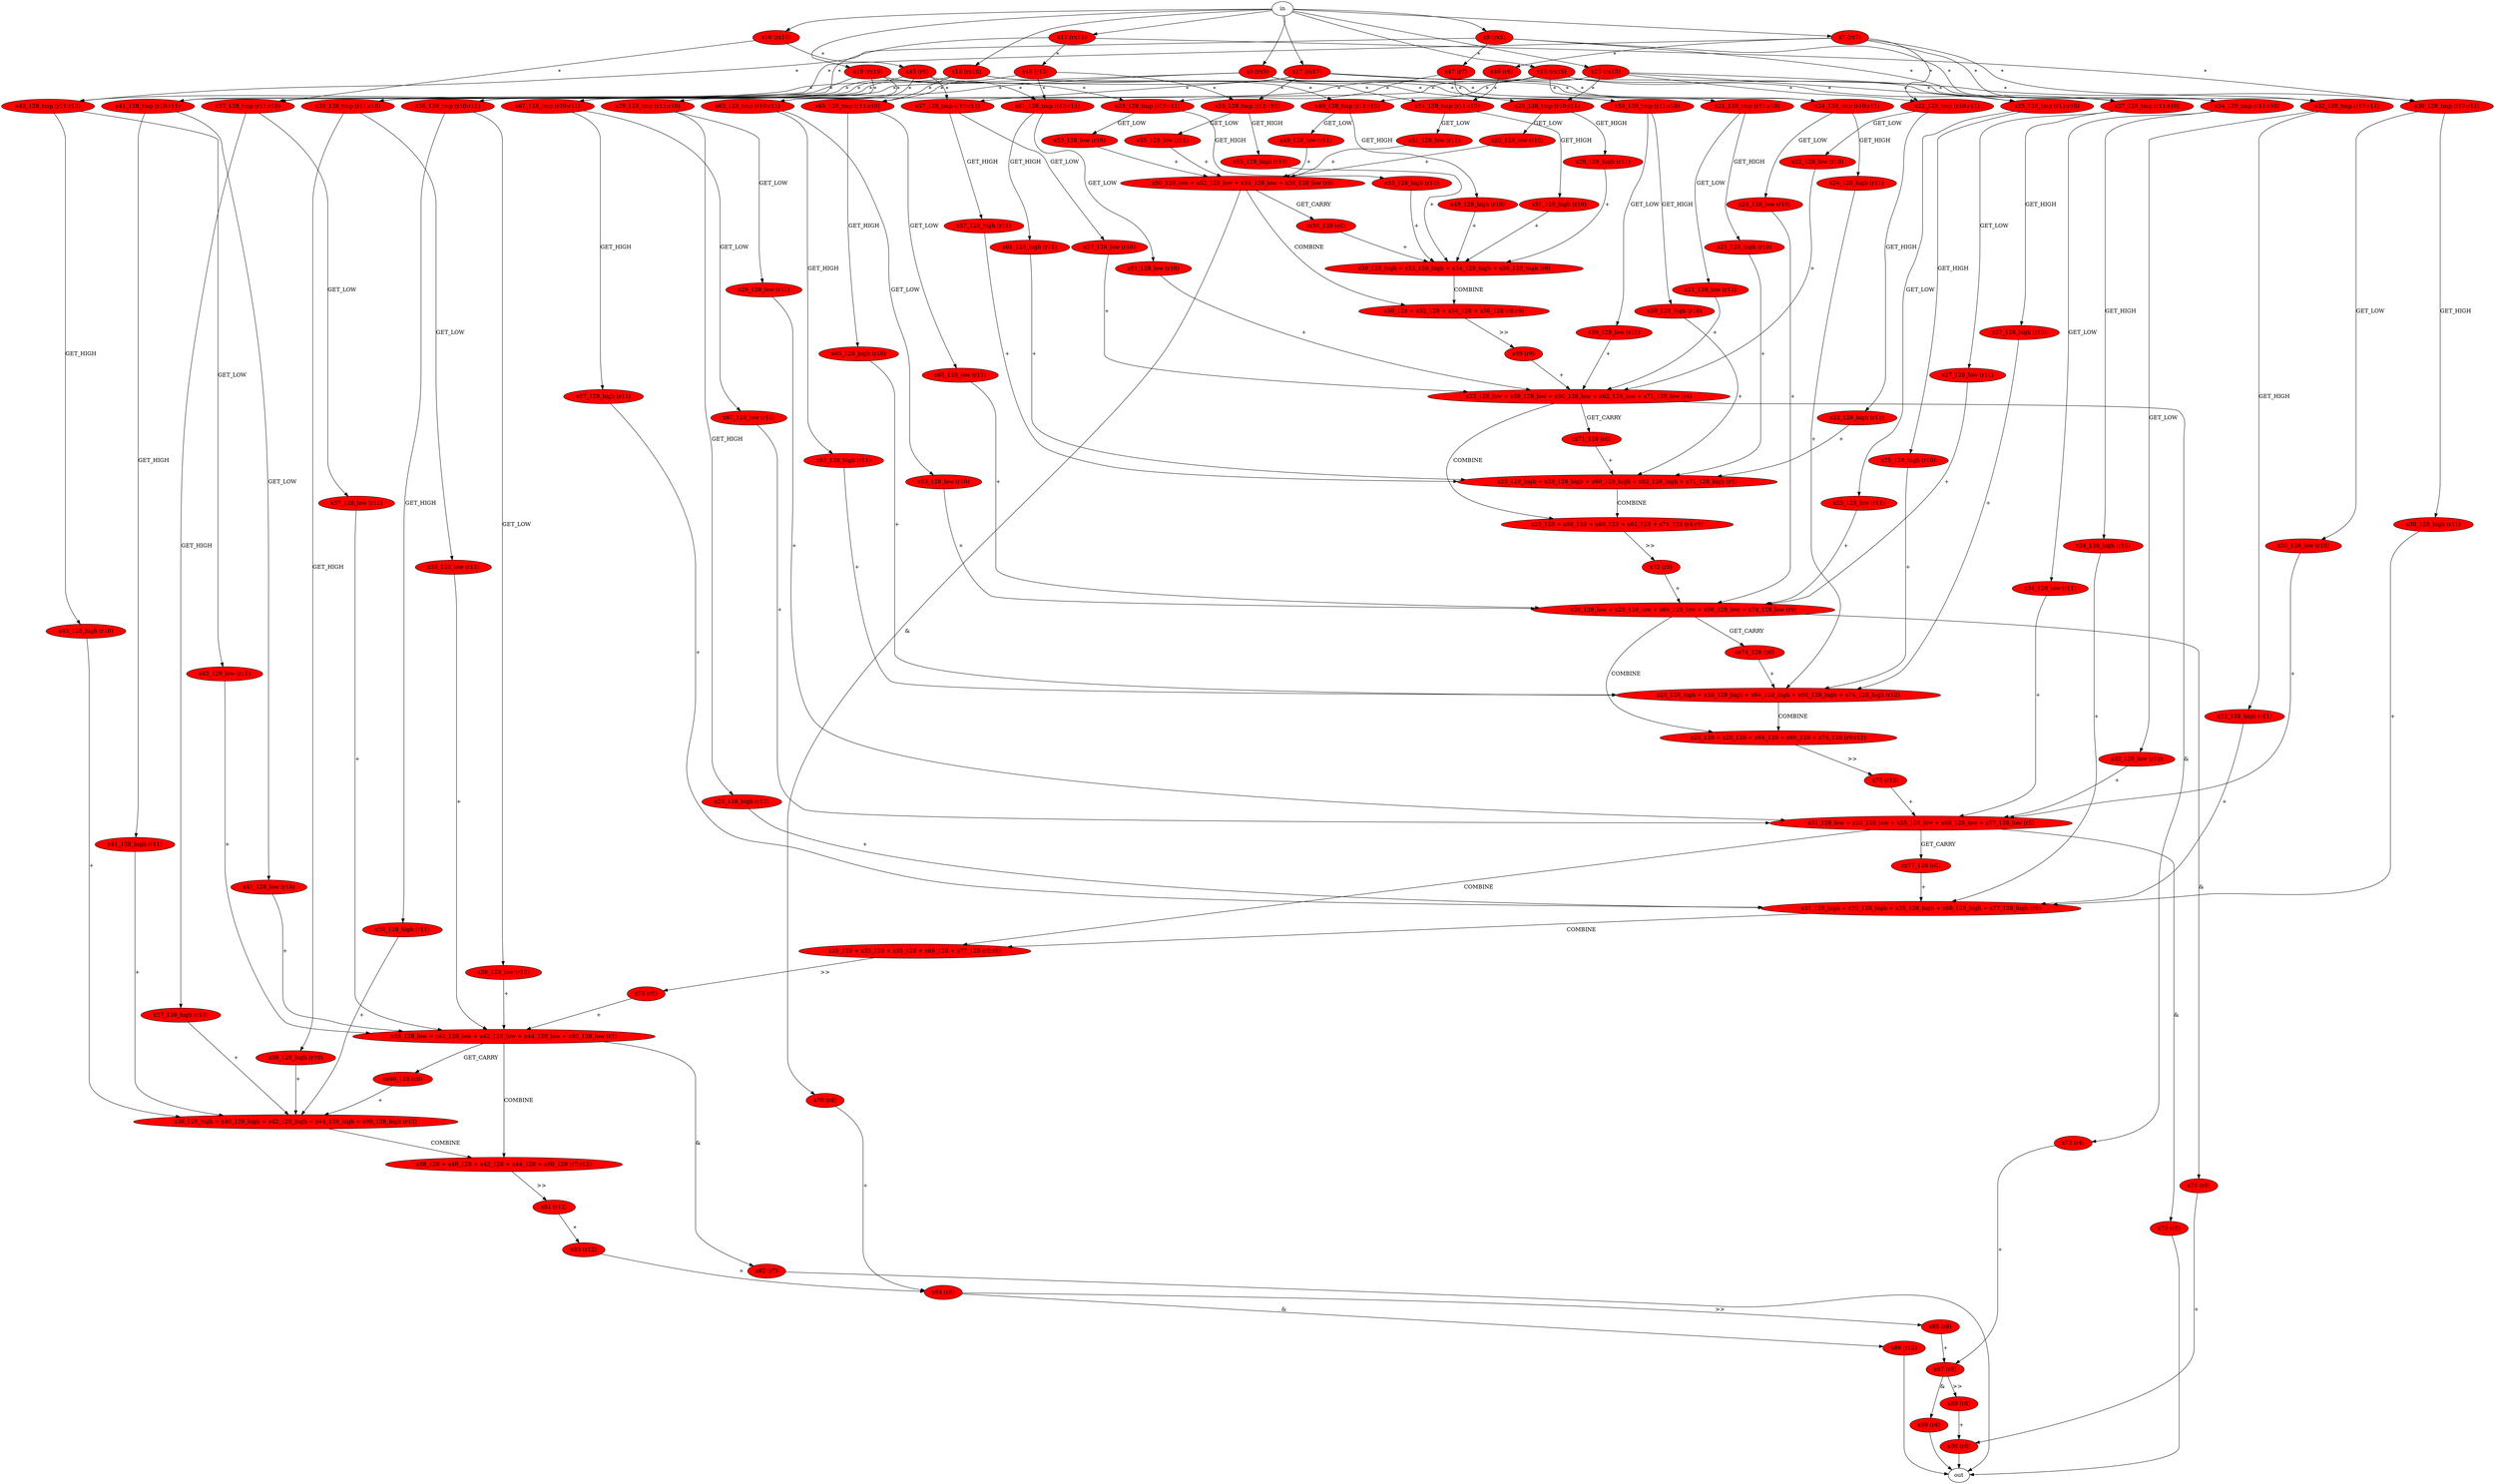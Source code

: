 digraph G {
    x5 [label="x5 (rx5)" , style="filled", fillcolor="red"];
    x7 [label="x7 (rx7)" , style="filled", fillcolor="red"];
    x9 [label="x9 (rx9)" , style="filled", fillcolor="red"];
    x10 [label="x10 (rx10)" , style="filled", fillcolor="red"];
    x11 [label="x11 (rx11)" , style="filled", fillcolor="red"];
    x13 [label="x13 (rx13)" , style="filled", fillcolor="red"];
    x15 [label="x15 (rx15)" , style="filled", fillcolor="red"];
    x17 [label="x17 (rx17)" , style="filled", fillcolor="red"];
    x18 [label="x18 (rx18)" , style="filled", fillcolor="red"];
    x19 [label="x19 (rx19)" , style="filled", fillcolor="red"];
    x20_128_high [label="x20_128_high (r11)" , style="filled", fillcolor="red"];
    x20_128_low [label="x20_128_low (r10)" , style="filled", fillcolor="red"];
    x20_128_tmp [label="x20_128_tmp (r10:r11)" , style="filled", fillcolor="red"];
    x21_128_high [label="x21_128_high (r10)" , style="filled", fillcolor="red"];
    x21_128_low [label="x21_128_low (r11)" , style="filled", fillcolor="red"];
    x21_128_tmp [label="x21_128_tmp (r11:r10)" , style="filled", fillcolor="red"];
    x22_128_high [label="x22_128_high (r11)" , style="filled", fillcolor="red"];
    x22_128_low [label="x22_128_low (r10)" , style="filled", fillcolor="red"];
    x22_128_tmp [label="x22_128_tmp (r10:r11)" , style="filled", fillcolor="red"];
    x24_128_high [label="x24_128_high (r11)" , style="filled", fillcolor="red"];
    x24_128_low [label="x24_128_low (r10)" , style="filled", fillcolor="red"];
    x24_128_tmp [label="x24_128_tmp (r10:r11)" , style="filled", fillcolor="red"];
    x25_128_high [label="x25_128_high (r10)" , style="filled", fillcolor="red"];
    x25_128_low [label="x25_128_low (r11)" , style="filled", fillcolor="red"];
    x25_128_tmp [label="x25_128_tmp (r11:r10)" , style="filled", fillcolor="red"];
    x27_128_high [label="x27_128_high (r10)" , style="filled", fillcolor="red"];
    x27_128_low [label="x27_128_low (r11)" , style="filled", fillcolor="red"];
    x27_128_tmp [label="x27_128_tmp (r11:r10)" , style="filled", fillcolor="red"];
    x29_128_high [label="x29_128_high (r10)" , style="filled", fillcolor="red"];
    x29_128_low [label="x29_128_low (r11)" , style="filled", fillcolor="red"];
    x29_128_tmp [label="x29_128_tmp (r11:r10)" , style="filled", fillcolor="red"];
    x30_128_high [label="x30_128_high (r11)" , style="filled", fillcolor="red"];
    x30_128_low [label="x30_128_low (r10)" , style="filled", fillcolor="red"];
    x30_128_tmp [label="x30_128_tmp (r10:r11)" , style="filled", fillcolor="red"];
    x32_128_high [label="x32_128_high (r11)" , style="filled", fillcolor="red"];
    x32_128_low [label="x32_128_low (r10)" , style="filled", fillcolor="red"];
    x32_128_tmp [label="x32_128_tmp (r10:r11)" , style="filled", fillcolor="red"];
    x34_128_high [label="x34_128_high (r10)" , style="filled", fillcolor="red"];
    x34_128_low [label="x34_128_low (r11)" , style="filled", fillcolor="red"];
    x34_128_tmp [label="x34_128_tmp (r11:r10)" , style="filled", fillcolor="red"];
    x36_128_high [label="x36_128_high (r11)" , style="filled", fillcolor="red"];
    x36_128_low [label="x36_128_low (r10)" , style="filled", fillcolor="red"];
    x36_128_tmp [label="x36_128_tmp (r10:r11)" , style="filled", fillcolor="red"];
    x37_128_high [label="x37_128_high (r10)" , style="filled", fillcolor="red"];
    x37_128_low [label="x37_128_low (r11)" , style="filled", fillcolor="red"];
    x37_128_tmp [label="x37_128_tmp (r11:r10)" , style="filled", fillcolor="red"];
    x39_128_high [label="x39_128_high (r10)" , style="filled", fillcolor="red"];
    x39_128_low [label="x39_128_low (r11)" , style="filled", fillcolor="red"];
    x39_128_tmp [label="x39_128_tmp (r11:r10)" , style="filled", fillcolor="red"];
    x41_128_high [label="x41_128_high (r11)" , style="filled", fillcolor="red"];
    x41_128_low [label="x41_128_low (r10)" , style="filled", fillcolor="red"];
    x41_128_tmp [label="x41_128_tmp (r10:r11)" , style="filled", fillcolor="red"];
    x43_128_high [label="x43_128_high (r10)" , style="filled", fillcolor="red"];
    x43_128_low [label="x43_128_low (r11)" , style="filled", fillcolor="red"];
    x43_128_tmp [label="x43_128_tmp (r11:r10)" , style="filled", fillcolor="red"];
    x45 [label="x45 (r6)" , style="filled", fillcolor="red"];
    x46 [label="x46 (r6)" , style="filled", fillcolor="red"];
    x47 [label="x47 (r7)" , style="filled", fillcolor="red"];
    x48 [label="x48 (r12)" , style="filled", fillcolor="red"];
    x49_128_high [label="x49_128_high (r10)" , style="filled", fillcolor="red"];
    x49_128_low [label="x49_128_low (r11)" , style="filled", fillcolor="red"];
    x49_128_tmp [label="x49_128_tmp (r11:r10)" , style="filled", fillcolor="red"];
    x51_128_high [label="x51_128_high (r10)" , style="filled", fillcolor="red"];
    x51_128_low [label="x51_128_low (r11)" , style="filled", fillcolor="red"];
    x51_128_tmp [label="x51_128_tmp (r11:r10)" , style="filled", fillcolor="red"];
    x53_128_high [label="x53_128_high (r11)" , style="filled", fillcolor="red"];
    x53_128_low [label="x53_128_low (r10)" , style="filled", fillcolor="red"];
    x53_128_tmp [label="x53_128_tmp (r10:r11)" , style="filled", fillcolor="red"];
    x55_128_high [label="x55_128_high (r10)" , style="filled", fillcolor="red"];
    x55_128_low [label="x55_128_low (r11)" , style="filled", fillcolor="red"];
    x55_128_tmp [label="x55_128_tmp (r11:r10)" , style="filled", fillcolor="red"];
    cx56_128 [label="cx56_128 (c0)" , style="filled", fillcolor="red"];
    x56_128 [label="x50_128 + x52_128 + x54_128 + x56_128 (r8:r9)" , style="filled", fillcolor="red"];
    x56_128_high [label="x50_128_high + x52_128_high + x54_128_high + x56_128_high (r9)" , style="filled", fillcolor="red"];
    x56_128_low [label="x50_128_low + x52_128_low + x54_128_low + x56_128_low (r8)" , style="filled", fillcolor="red"];
    x57_128_high [label="x57_128_high (r11)" , style="filled", fillcolor="red"];
    x57_128_low [label="x57_128_low (r10)" , style="filled", fillcolor="red"];
    x57_128_tmp [label="x57_128_tmp (r10:r11)" , style="filled", fillcolor="red"];
    x59_128_high [label="x59_128_high (r10)" , style="filled", fillcolor="red"];
    x59_128_low [label="x59_128_low (r11)" , style="filled", fillcolor="red"];
    x59_128_tmp [label="x59_128_tmp (r11:r10)" , style="filled", fillcolor="red"];
    x61_128_high [label="x61_128_high (r11)" , style="filled", fillcolor="red"];
    x61_128_low [label="x61_128_low (r10)" , style="filled", fillcolor="red"];
    x61_128_tmp [label="x61_128_tmp (r10:r11)" , style="filled", fillcolor="red"];
    x63_128_high [label="x63_128_high (r11)" , style="filled", fillcolor="red"];
    x63_128_low [label="x63_128_low (r10)" , style="filled", fillcolor="red"];
    x63_128_tmp [label="x63_128_tmp (r10:r11)" , style="filled", fillcolor="red"];
    x65_128_high [label="x65_128_high (r10)" , style="filled", fillcolor="red"];
    x65_128_low [label="x65_128_low (r11)" , style="filled", fillcolor="red"];
    x65_128_tmp [label="x65_128_tmp (r11:r10)" , style="filled", fillcolor="red"];
    x67_128_high [label="x67_128_high (r11)" , style="filled", fillcolor="red"];
    x67_128_low [label="x67_128_low (r10)" , style="filled", fillcolor="red"];
    x67_128_tmp [label="x67_128_tmp (r10:r11)" , style="filled", fillcolor="red"];
    x69 [label="x69 (r9)" , style="filled", fillcolor="red"];
    x70 [label="x70 (r8)" , style="filled", fillcolor="red"];
    cx71_128 [label="cx71_128 (c0)" , style="filled", fillcolor="red"];
    x71_128 [label="x23_128 + x58_128 + x60_128 + x62_128 + x71_128 (r4:r5)" , style="filled", fillcolor="red"];
    x71_128_high [label="x23_128_high + x58_128_high + x60_128_high + x62_128_high + x71_128_high (r5)" , style="filled", fillcolor="red"];
    x71_128_low [label="x23_128_low + x58_128_low + x60_128_low + x62_128_low + x71_128_low (r4)" , style="filled", fillcolor="red"];
    x72 [label="x72 (r5)" , style="filled", fillcolor="red"];
    x73 [label="x73 (r4)" , style="filled", fillcolor="red"];
    cx74_128 [label="cx74_128 (c0)" , style="filled", fillcolor="red"];
    x74_128 [label="x26_128 + x28_128 + x64_128 + x66_128 + x74_128 (r9:r12)" , style="filled", fillcolor="red"];
    x74_128_high [label="x26_128_high + x28_128_high + x64_128_high + x66_128_high + x74_128_high (r12)" , style="filled", fillcolor="red"];
    x74_128_low [label="x26_128_low + x28_128_low + x64_128_low + x66_128_low + x74_128_low (r9)" , style="filled", fillcolor="red"];
    x75 [label="x75 (r12)" , style="filled", fillcolor="red"];
    x76 [label="x76 (r9)" , style="filled", fillcolor="red"];
    cx77_128 [label="cx77_128 (c0)" , style="filled", fillcolor="red"];
    x77_128 [label="x31_128 + x33_128 + x35_128 + x68_128 + x77_128 (r5:r6)" , style="filled", fillcolor="red"];
    x77_128_high [label="x31_128_high + x33_128_high + x35_128_high + x68_128_high + x77_128_high (r6)" , style="filled", fillcolor="red"];
    x77_128_low [label="x31_128_low + x33_128_low + x35_128_low + x68_128_low + x77_128_low (r5)" , style="filled", fillcolor="red"];
    x78 [label="x78 (r6)" , style="filled", fillcolor="red"];
    x79 [label="x79 (r5)" , style="filled", fillcolor="red"];
    cx80_128 [label="cx80_128 (c0)" , style="filled", fillcolor="red"];
    x80_128 [label="x38_128 + x40_128 + x42_128 + x44_128 + x80_128 (r7:r12)" , style="filled", fillcolor="red"];
    x80_128_high [label="x38_128_high + x40_128_high + x42_128_high + x44_128_high + x80_128_high (r12)" , style="filled", fillcolor="red"];
    x80_128_low [label="x38_128_low + x40_128_low + x42_128_low + x44_128_low + x80_128_low (r7)" , style="filled", fillcolor="red"];
    x81 [label="x81 (r12)" , style="filled", fillcolor="red"];
    x82 [label="x82 (r7)" , style="filled", fillcolor="red"];
    x83 [label="x83 (r12)" , style="filled", fillcolor="red"];
    x84 [label="x84 (r8)" , style="filled", fillcolor="red"];
    x85 [label="x85 (r8)" , style="filled", fillcolor="red"];
    x86 [label="x86 (r12)" , style="filled", fillcolor="red"];
    x87 [label="x87 (r8)" , style="filled", fillcolor="red"];
    x88 [label="x88 (r8)" , style="filled", fillcolor="red"];
    x89 [label="x89 (r4)" , style="filled", fillcolor="red"];
    x90 [label="x90 (r8)" , style="filled", fillcolor="red"];
    x56_128_low -> cx56_128 [ label="GET_CARRY" ] ;
    x71_128_low -> cx71_128 [ label="GET_CARRY" ] ;
    x74_128_low -> cx74_128 [ label="GET_CARRY" ] ;
    x77_128_low -> cx77_128 [ label="GET_CARRY" ] ;
    x80_128_low -> cx80_128 [ label="GET_CARRY" ] ;
    x20_128_tmp -> x20_128_high [ label="GET_HIGH" ] ;
    x20_128_tmp -> x20_128_low [ label="GET_LOW" ] ;
    x5 -> x20_128_tmp [ label="*" ] ;
    x13 -> x20_128_tmp [ label="*" ] ;
    x21_128_tmp -> x21_128_high [ label="GET_HIGH" ] ;
    x21_128_tmp -> x21_128_low [ label="GET_LOW" ] ;
    x5 -> x21_128_tmp [ label="*" ] ;
    x15 -> x21_128_tmp [ label="*" ] ;
    x22_128_tmp -> x22_128_high [ label="GET_HIGH" ] ;
    x22_128_tmp -> x22_128_low [ label="GET_LOW" ] ;
    x7 -> x22_128_tmp [ label="*" ] ;
    x13 -> x22_128_tmp [ label="*" ] ;
    x24_128_tmp -> x24_128_high [ label="GET_HIGH" ] ;
    x24_128_tmp -> x24_128_low [ label="GET_LOW" ] ;
    x5 -> x24_128_tmp [ label="*" ] ;
    x17 -> x24_128_tmp [ label="*" ] ;
    x25_128_tmp -> x25_128_high [ label="GET_HIGH" ] ;
    x25_128_tmp -> x25_128_low [ label="GET_LOW" ] ;
    x9 -> x25_128_tmp [ label="*" ] ;
    x13 -> x25_128_tmp [ label="*" ] ;
    x27_128_tmp -> x27_128_high [ label="GET_HIGH" ] ;
    x27_128_tmp -> x27_128_low [ label="GET_LOW" ] ;
    x7 -> x27_128_tmp [ label="*" ] ;
    x15 -> x27_128_tmp [ label="*" ] ;
    x29_128_tmp -> x29_128_high [ label="GET_HIGH" ] ;
    x29_128_tmp -> x29_128_low [ label="GET_LOW" ] ;
    x5 -> x29_128_tmp [ label="*" ] ;
    x19 -> x29_128_tmp [ label="*" ] ;
    x30_128_tmp -> x30_128_high [ label="GET_HIGH" ] ;
    x30_128_tmp -> x30_128_low [ label="GET_LOW" ] ;
    x11 -> x30_128_tmp [ label="*" ] ;
    x13 -> x30_128_tmp [ label="*" ] ;
    x32_128_tmp -> x32_128_high [ label="GET_HIGH" ] ;
    x32_128_tmp -> x32_128_low [ label="GET_LOW" ] ;
    x7 -> x32_128_tmp [ label="*" ] ;
    x17 -> x32_128_tmp [ label="*" ] ;
    x34_128_tmp -> x34_128_high [ label="GET_HIGH" ] ;
    x34_128_tmp -> x34_128_low [ label="GET_LOW" ] ;
    x9 -> x34_128_tmp [ label="*" ] ;
    x15 -> x34_128_tmp [ label="*" ] ;
    x36_128_tmp -> x36_128_high [ label="GET_HIGH" ] ;
    x36_128_tmp -> x36_128_low [ label="GET_LOW" ] ;
    x5 -> x36_128_tmp [ label="*" ] ;
    x18 -> x36_128_tmp [ label="*" ] ;
    x37_128_tmp -> x37_128_high [ label="GET_HIGH" ] ;
    x37_128_tmp -> x37_128_low [ label="GET_LOW" ] ;
    x10 -> x37_128_tmp [ label="*" ] ;
    x13 -> x37_128_tmp [ label="*" ] ;
    x39_128_tmp -> x39_128_high [ label="GET_HIGH" ] ;
    x39_128_tmp -> x39_128_low [ label="GET_LOW" ] ;
    x11 -> x39_128_tmp [ label="*" ] ;
    x15 -> x39_128_tmp [ label="*" ] ;
    x41_128_tmp -> x41_128_high [ label="GET_HIGH" ] ;
    x41_128_tmp -> x41_128_low [ label="GET_LOW" ] ;
    x7 -> x41_128_tmp [ label="*" ] ;
    x19 -> x41_128_tmp [ label="*" ] ;
    x43_128_tmp -> x43_128_high [ label="GET_HIGH" ] ;
    x43_128_tmp -> x43_128_low [ label="GET_LOW" ] ;
    x9 -> x43_128_tmp [ label="*" ] ;
    x17 -> x43_128_tmp [ label="*" ] ;
    x10 -> x45 [ label="*" ] ;
    x7 -> x46 [ label="*" ] ;
    x9 -> x47 [ label="*" ] ;
    x11 -> x48 [ label="*" ] ;
    x49_128_tmp -> x49_128_high [ label="GET_HIGH" ] ;
    x49_128_tmp -> x49_128_low [ label="GET_LOW" ] ;
    x45 -> x49_128_tmp [ label="*" ] ;
    x15 -> x49_128_tmp [ label="*" ] ;
    x51_128_tmp -> x51_128_high [ label="GET_HIGH" ] ;
    x51_128_tmp -> x51_128_low [ label="GET_LOW" ] ;
    x46 -> x51_128_tmp [ label="*" ] ;
    x18 -> x51_128_tmp [ label="*" ] ;
    x53_128_tmp -> x53_128_high [ label="GET_HIGH" ] ;
    x53_128_tmp -> x53_128_low [ label="GET_LOW" ] ;
    x47 -> x53_128_tmp [ label="*" ] ;
    x19 -> x53_128_tmp [ label="*" ] ;
    x55_128_tmp -> x55_128_high [ label="GET_HIGH" ] ;
    x55_128_tmp -> x55_128_low [ label="GET_LOW" ] ;
    x48 -> x55_128_tmp [ label="*" ] ;
    x17 -> x55_128_tmp [ label="*" ] ;
    x56_128_low -> x56_128 [ label="COMBINE" ] ;
    x56_128_high -> x56_128 [ label="COMBINE" ] ;
    cx56_128 -> x56_128_high [ label="+" ] ;
    x55_128_high -> x56_128_high [ label="+" ] ;
    x53_128_high -> x56_128_high [ label="+" ] ;
    x51_128_high -> x56_128_high [ label="+" ] ;
    x20_128_high -> x56_128_high [ label="+" ] ;
    x49_128_high -> x56_128_high [ label="+" ] ;
    x55_128_low -> x56_128_low [ label="+" ] ;
    x53_128_low -> x56_128_low [ label="+" ] ;
    x51_128_low -> x56_128_low [ label="+" ] ;
    x20_128_low -> x56_128_low [ label="+" ] ;
    x49_128_low -> x56_128_low [ label="+" ] ;
    x57_128_tmp -> x57_128_high [ label="GET_HIGH" ] ;
    x57_128_tmp -> x57_128_low [ label="GET_LOW" ] ;
    x45 -> x57_128_tmp [ label="*" ] ;
    x17 -> x57_128_tmp [ label="*" ] ;
    x59_128_tmp -> x59_128_high [ label="GET_HIGH" ] ;
    x59_128_tmp -> x59_128_low [ label="GET_LOW" ] ;
    x47 -> x59_128_tmp [ label="*" ] ;
    x18 -> x59_128_tmp [ label="*" ] ;
    x61_128_tmp -> x61_128_high [ label="GET_HIGH" ] ;
    x61_128_tmp -> x61_128_low [ label="GET_LOW" ] ;
    x48 -> x61_128_tmp [ label="*" ] ;
    x19 -> x61_128_tmp [ label="*" ] ;
    x63_128_tmp -> x63_128_high [ label="GET_HIGH" ] ;
    x63_128_tmp -> x63_128_low [ label="GET_LOW" ] ;
    x45 -> x63_128_tmp [ label="*" ] ;
    x19 -> x63_128_tmp [ label="*" ] ;
    x65_128_tmp -> x65_128_high [ label="GET_HIGH" ] ;
    x65_128_tmp -> x65_128_low [ label="GET_LOW" ] ;
    x48 -> x65_128_tmp [ label="*" ] ;
    x18 -> x65_128_tmp [ label="*" ] ;
    x67_128_tmp -> x67_128_high [ label="GET_HIGH" ] ;
    x67_128_tmp -> x67_128_low [ label="GET_LOW" ] ;
    x45 -> x67_128_tmp [ label="*" ] ;
    x18 -> x67_128_tmp [ label="*" ] ;
    x56_128 -> x69 [ label=">>" ] ;
    x56_128_low -> x70 [ label="&" ] ;
    x71_128_low -> x71_128 [ label="COMBINE" ] ;
    x71_128_high -> x71_128 [ label="COMBINE" ] ;
    cx71_128 -> x71_128_high [ label="+" ] ;
    x61_128_high -> x71_128_high [ label="+" ] ;
    x59_128_high -> x71_128_high [ label="+" ] ;
    x57_128_high -> x71_128_high [ label="+" ] ;
    x21_128_high -> x71_128_high [ label="+" ] ;
    x22_128_high -> x71_128_high [ label="+" ] ;
    x69 -> x71_128_low [ label="+" ] ;
    x61_128_low -> x71_128_low [ label="+" ] ;
    x59_128_low -> x71_128_low [ label="+" ] ;
    x57_128_low -> x71_128_low [ label="+" ] ;
    x21_128_low -> x71_128_low [ label="+" ] ;
    x22_128_low -> x71_128_low [ label="+" ] ;
    x71_128 -> x72 [ label=">>" ] ;
    x71_128_low -> x73 [ label="&" ] ;
    x74_128_low -> x74_128 [ label="COMBINE" ] ;
    x74_128_high -> x74_128 [ label="COMBINE" ] ;
    cx74_128 -> x74_128_high [ label="+" ] ;
    x65_128_high -> x74_128_high [ label="+" ] ;
    x63_128_high -> x74_128_high [ label="+" ] ;
    x27_128_high -> x74_128_high [ label="+" ] ;
    x24_128_high -> x74_128_high [ label="+" ] ;
    x25_128_high -> x74_128_high [ label="+" ] ;
    x72 -> x74_128_low [ label="+" ] ;
    x65_128_low -> x74_128_low [ label="+" ] ;
    x63_128_low -> x74_128_low [ label="+" ] ;
    x27_128_low -> x74_128_low [ label="+" ] ;
    x24_128_low -> x74_128_low [ label="+" ] ;
    x25_128_low -> x74_128_low [ label="+" ] ;
    x74_128 -> x75 [ label=">>" ] ;
    x74_128_low -> x76 [ label="&" ] ;
    x77_128_low -> x77_128 [ label="COMBINE" ] ;
    x77_128_high -> x77_128 [ label="COMBINE" ] ;
    cx77_128 -> x77_128_high [ label="+" ] ;
    x67_128_high -> x77_128_high [ label="+" ] ;
    x34_128_high -> x77_128_high [ label="+" ] ;
    x32_128_high -> x77_128_high [ label="+" ] ;
    x29_128_high -> x77_128_high [ label="+" ] ;
    x30_128_high -> x77_128_high [ label="+" ] ;
    x75 -> x77_128_low [ label="+" ] ;
    x67_128_low -> x77_128_low [ label="+" ] ;
    x34_128_low -> x77_128_low [ label="+" ] ;
    x32_128_low -> x77_128_low [ label="+" ] ;
    x29_128_low -> x77_128_low [ label="+" ] ;
    x30_128_low -> x77_128_low [ label="+" ] ;
    x77_128 -> x78 [ label=">>" ] ;
    x77_128_low -> x79 [ label="&" ] ;
    x80_128_low -> x80_128 [ label="COMBINE" ] ;
    x80_128_high -> x80_128 [ label="COMBINE" ] ;
    cx80_128 -> x80_128_high [ label="+" ] ;
    x43_128_high -> x80_128_high [ label="+" ] ;
    x41_128_high -> x80_128_high [ label="+" ] ;
    x39_128_high -> x80_128_high [ label="+" ] ;
    x36_128_high -> x80_128_high [ label="+" ] ;
    x37_128_high -> x80_128_high [ label="+" ] ;
    x78 -> x80_128_low [ label="+" ] ;
    x43_128_low -> x80_128_low [ label="+" ] ;
    x41_128_low -> x80_128_low [ label="+" ] ;
    x39_128_low -> x80_128_low [ label="+" ] ;
    x36_128_low -> x80_128_low [ label="+" ] ;
    x37_128_low -> x80_128_low [ label="+" ] ;
    x80_128 -> x81 [ label=">>" ] ;
    x80_128_low -> x82 [ label="&" ] ;
    x81 -> x83 [ label="*" ] ;
    x70 -> x84 [ label="+" ] ;
    x83 -> x84 [ label="+" ] ;
    x84 -> x85 [ label=">>" ] ;
    x84 -> x86 [ label="&" ] ;
    x85 -> x87 [ label="+" ] ;
    x73 -> x87 [ label="+" ] ;
    x87 -> x88 [ label=">>" ] ;
    x87 -> x89 [ label="&" ] ;
    x88 -> x90 [ label="+" ] ;
    x76 -> x90 [ label="+" ] ;
    in -> x13 ;
    in -> x15 ;
    in -> x18 ;
    in -> x19 ;
    in -> x9 ;
    in -> x10 ;
    in -> x11 ;
    in -> x17 ;
    in -> x7 ;
    in -> x5 ;
    x90 -> out ;
    x82 -> out ;
    x89 -> out ;
    x86 -> out ;
    x79 -> out ;
}
